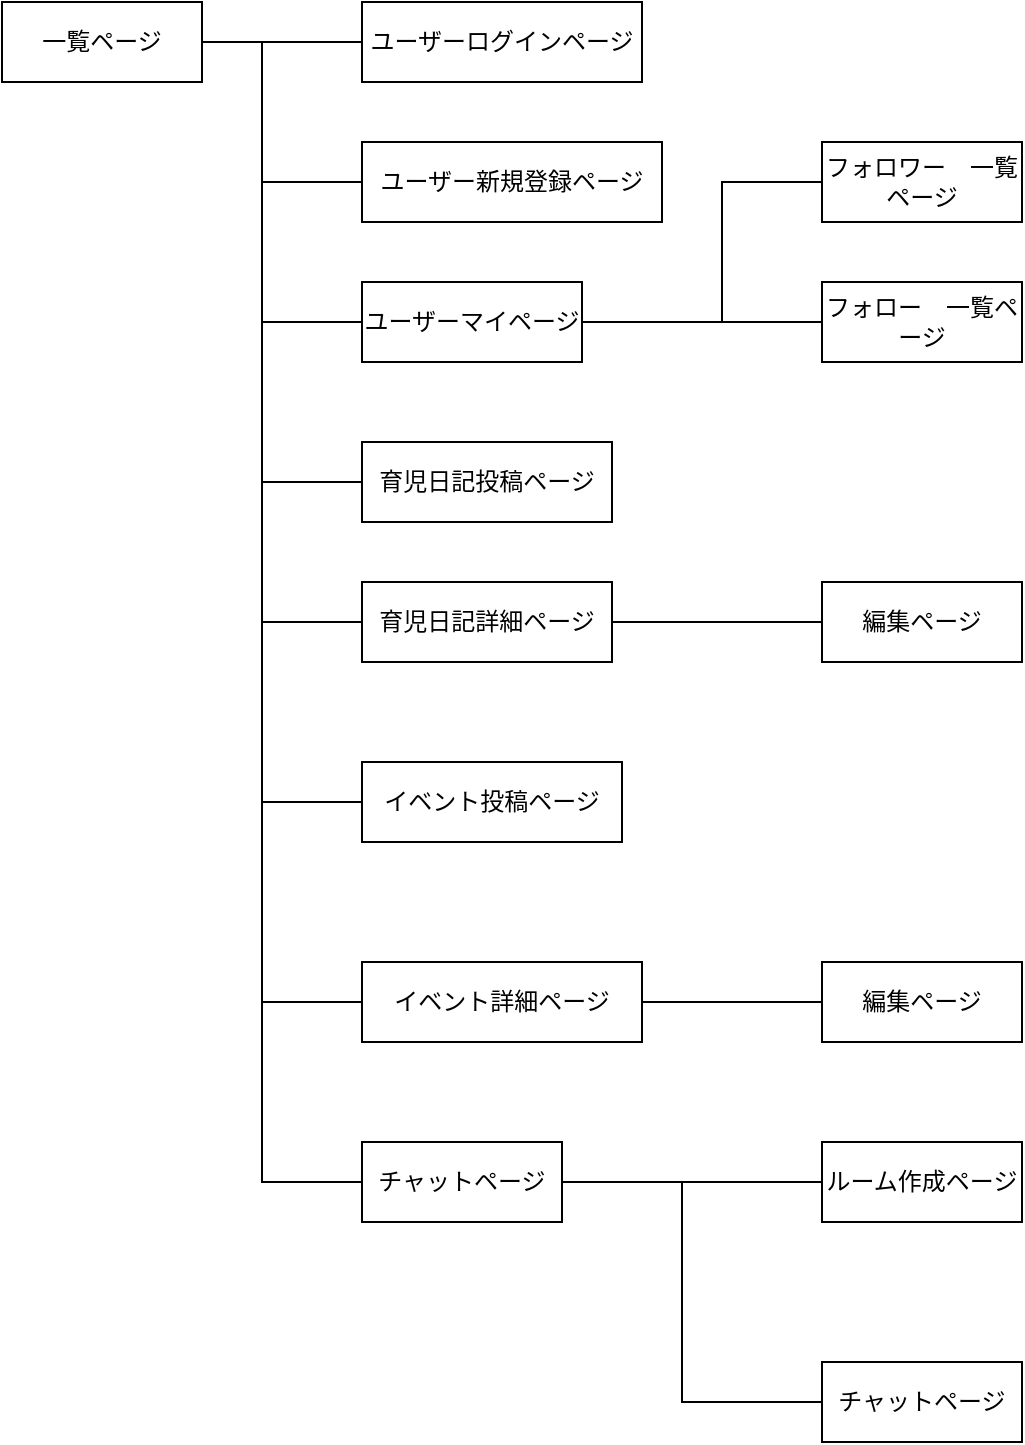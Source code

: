 <mxfile>
    <diagram id="t77ssZQ2_9hawJXryheD" name="ページ1">
        <mxGraphModel dx="736" dy="682" grid="1" gridSize="10" guides="1" tooltips="1" connect="1" arrows="1" fold="1" page="1" pageScale="1" pageWidth="827" pageHeight="1169" math="0" shadow="0">
            <root>
                <mxCell id="0"/>
                <mxCell id="1" parent="0"/>
                <mxCell id="18" style="edgeStyle=none;html=1;exitX=1;exitY=0.5;exitDx=0;exitDy=0;entryX=0;entryY=0.5;entryDx=0;entryDy=0;rounded=0;endArrow=none;endFill=0;" edge="1" parent="1" source="2" target="3">
                    <mxGeometry relative="1" as="geometry"/>
                </mxCell>
                <mxCell id="2" value="一覧ページ&lt;br&gt;" style="whiteSpace=wrap;html=1;align=center;" vertex="1" parent="1">
                    <mxGeometry x="40" y="160" width="100" height="40" as="geometry"/>
                </mxCell>
                <mxCell id="3" value="ユーザーログインページ&lt;br&gt;" style="whiteSpace=wrap;html=1;align=center;" vertex="1" parent="1">
                    <mxGeometry x="220" y="160" width="140" height="40" as="geometry"/>
                </mxCell>
                <mxCell id="19" style="edgeStyle=none;html=1;exitX=0;exitY=0.5;exitDx=0;exitDy=0;rounded=0;endArrow=none;endFill=0;" edge="1" parent="1" source="4">
                    <mxGeometry relative="1" as="geometry">
                        <mxPoint x="170" y="180" as="targetPoint"/>
                        <Array as="points">
                            <mxPoint x="170" y="250"/>
                        </Array>
                    </mxGeometry>
                </mxCell>
                <mxCell id="26" style="edgeStyle=none;html=1;exitX=1;exitY=0.5;exitDx=0;exitDy=0;entryX=0;entryY=0.5;entryDx=0;entryDy=0;endArrow=none;endFill=0;" edge="1" parent="1" source="5" target="10">
                    <mxGeometry relative="1" as="geometry">
                        <mxPoint x="460" y="250" as="targetPoint"/>
                        <Array as="points">
                            <mxPoint x="410" y="320"/>
                        </Array>
                    </mxGeometry>
                </mxCell>
                <mxCell id="4" value="ユーザー新規登録ページ&lt;br&gt;" style="whiteSpace=wrap;html=1;align=center;" vertex="1" parent="1">
                    <mxGeometry x="220" y="230" width="150" height="40" as="geometry"/>
                </mxCell>
                <mxCell id="20" style="edgeStyle=none;html=1;exitX=0;exitY=0.5;exitDx=0;exitDy=0;rounded=0;endArrow=none;endFill=0;" edge="1" parent="1" source="5">
                    <mxGeometry relative="1" as="geometry">
                        <mxPoint x="170" y="240" as="targetPoint"/>
                        <Array as="points">
                            <mxPoint x="170" y="320"/>
                        </Array>
                    </mxGeometry>
                </mxCell>
                <mxCell id="5" value="ユーザーマイページ" style="whiteSpace=wrap;html=1;align=center;" vertex="1" parent="1">
                    <mxGeometry x="220" y="300" width="110" height="40" as="geometry"/>
                </mxCell>
                <mxCell id="21" style="edgeStyle=none;html=1;exitX=0;exitY=0.5;exitDx=0;exitDy=0;endArrow=none;endFill=0;rounded=0;" edge="1" parent="1" source="6">
                    <mxGeometry relative="1" as="geometry">
                        <mxPoint x="170" y="320" as="targetPoint"/>
                        <Array as="points">
                            <mxPoint x="170" y="400"/>
                        </Array>
                    </mxGeometry>
                </mxCell>
                <mxCell id="6" value="育児日記投稿ページ" style="whiteSpace=wrap;html=1;align=center;" vertex="1" parent="1">
                    <mxGeometry x="220" y="380" width="125" height="40" as="geometry"/>
                </mxCell>
                <mxCell id="22" style="edgeStyle=none;html=1;exitX=0;exitY=0.5;exitDx=0;exitDy=0;rounded=0;endArrow=none;endFill=0;" edge="1" parent="1" source="7">
                    <mxGeometry relative="1" as="geometry">
                        <mxPoint x="170" y="400" as="targetPoint"/>
                        <Array as="points">
                            <mxPoint x="170" y="470"/>
                        </Array>
                    </mxGeometry>
                </mxCell>
                <mxCell id="28" style="edgeStyle=none;html=1;exitX=1;exitY=0.5;exitDx=0;exitDy=0;entryX=0;entryY=0.5;entryDx=0;entryDy=0;endArrow=none;endFill=0;" edge="1" parent="1" source="7" target="12">
                    <mxGeometry relative="1" as="geometry"/>
                </mxCell>
                <mxCell id="7" value="育児日記詳細ページ" style="whiteSpace=wrap;html=1;align=center;" vertex="1" parent="1">
                    <mxGeometry x="220" y="450" width="125" height="40" as="geometry"/>
                </mxCell>
                <mxCell id="23" style="edgeStyle=none;html=1;exitX=0;exitY=0.5;exitDx=0;exitDy=0;rounded=0;endArrow=none;endFill=0;" edge="1" parent="1" source="8">
                    <mxGeometry relative="1" as="geometry">
                        <mxPoint x="170" y="470" as="targetPoint"/>
                        <Array as="points">
                            <mxPoint x="170" y="560"/>
                        </Array>
                    </mxGeometry>
                </mxCell>
                <mxCell id="8" value="イベント投稿ページ" style="whiteSpace=wrap;html=1;align=center;" vertex="1" parent="1">
                    <mxGeometry x="220" y="540" width="130" height="40" as="geometry"/>
                </mxCell>
                <mxCell id="24" style="edgeStyle=none;html=1;exitX=0;exitY=0.5;exitDx=0;exitDy=0;rounded=0;endArrow=none;endFill=0;" edge="1" parent="1" source="9">
                    <mxGeometry relative="1" as="geometry">
                        <mxPoint x="170" y="560" as="targetPoint"/>
                        <Array as="points">
                            <mxPoint x="170" y="660"/>
                        </Array>
                    </mxGeometry>
                </mxCell>
                <mxCell id="29" value="" style="edgeStyle=none;html=1;endArrow=none;endFill=0;" edge="1" parent="1" source="9" target="13">
                    <mxGeometry relative="1" as="geometry"/>
                </mxCell>
                <mxCell id="9" value="イベント詳細ページ" style="whiteSpace=wrap;html=1;align=center;" vertex="1" parent="1">
                    <mxGeometry x="220" y="640" width="140" height="40" as="geometry"/>
                </mxCell>
                <mxCell id="10" value="フォロー　一覧ページ" style="whiteSpace=wrap;html=1;align=center;" vertex="1" parent="1">
                    <mxGeometry x="450" y="300" width="100" height="40" as="geometry"/>
                </mxCell>
                <mxCell id="32" style="edgeStyle=none;rounded=0;html=1;exitX=0;exitY=0.5;exitDx=0;exitDy=0;endArrow=none;endFill=0;" edge="1" parent="1" source="11">
                    <mxGeometry relative="1" as="geometry">
                        <mxPoint x="400" y="320" as="targetPoint"/>
                        <Array as="points">
                            <mxPoint x="400" y="250"/>
                        </Array>
                    </mxGeometry>
                </mxCell>
                <mxCell id="11" value="フォロワー　一覧ページ" style="whiteSpace=wrap;html=1;align=center;" vertex="1" parent="1">
                    <mxGeometry x="450" y="230" width="100" height="40" as="geometry"/>
                </mxCell>
                <mxCell id="12" value="編集ページ" style="whiteSpace=wrap;html=1;align=center;" vertex="1" parent="1">
                    <mxGeometry x="450" y="450" width="100" height="40" as="geometry"/>
                </mxCell>
                <mxCell id="13" value="編集ページ" style="whiteSpace=wrap;html=1;align=center;" vertex="1" parent="1">
                    <mxGeometry x="450" y="640" width="100" height="40" as="geometry"/>
                </mxCell>
                <mxCell id="25" style="edgeStyle=none;html=1;exitX=0;exitY=0.5;exitDx=0;exitDy=0;rounded=0;endArrow=none;endFill=0;" edge="1" parent="1" source="14">
                    <mxGeometry relative="1" as="geometry">
                        <mxPoint x="170" y="660" as="targetPoint"/>
                        <Array as="points">
                            <mxPoint x="170" y="750"/>
                        </Array>
                    </mxGeometry>
                </mxCell>
                <mxCell id="30" style="edgeStyle=none;html=1;exitX=1;exitY=0.5;exitDx=0;exitDy=0;entryX=0;entryY=0.5;entryDx=0;entryDy=0;endArrow=none;endFill=0;" edge="1" parent="1" source="14" target="15">
                    <mxGeometry relative="1" as="geometry"/>
                </mxCell>
                <mxCell id="14" value="チャットページ" style="whiteSpace=wrap;html=1;align=center;" vertex="1" parent="1">
                    <mxGeometry x="220" y="730" width="100" height="40" as="geometry"/>
                </mxCell>
                <mxCell id="15" value="ルーム作成ページ" style="whiteSpace=wrap;html=1;align=center;" vertex="1" parent="1">
                    <mxGeometry x="450" y="730" width="100" height="40" as="geometry"/>
                </mxCell>
                <mxCell id="31" style="edgeStyle=none;html=1;exitX=0;exitY=0.5;exitDx=0;exitDy=0;rounded=0;endArrow=none;endFill=0;" edge="1" parent="1" source="16">
                    <mxGeometry relative="1" as="geometry">
                        <mxPoint x="380" y="750" as="targetPoint"/>
                        <Array as="points">
                            <mxPoint x="380" y="860"/>
                        </Array>
                    </mxGeometry>
                </mxCell>
                <mxCell id="16" value="チャットページ" style="whiteSpace=wrap;html=1;align=center;" vertex="1" parent="1">
                    <mxGeometry x="450" y="840" width="100" height="40" as="geometry"/>
                </mxCell>
            </root>
        </mxGraphModel>
    </diagram>
</mxfile>